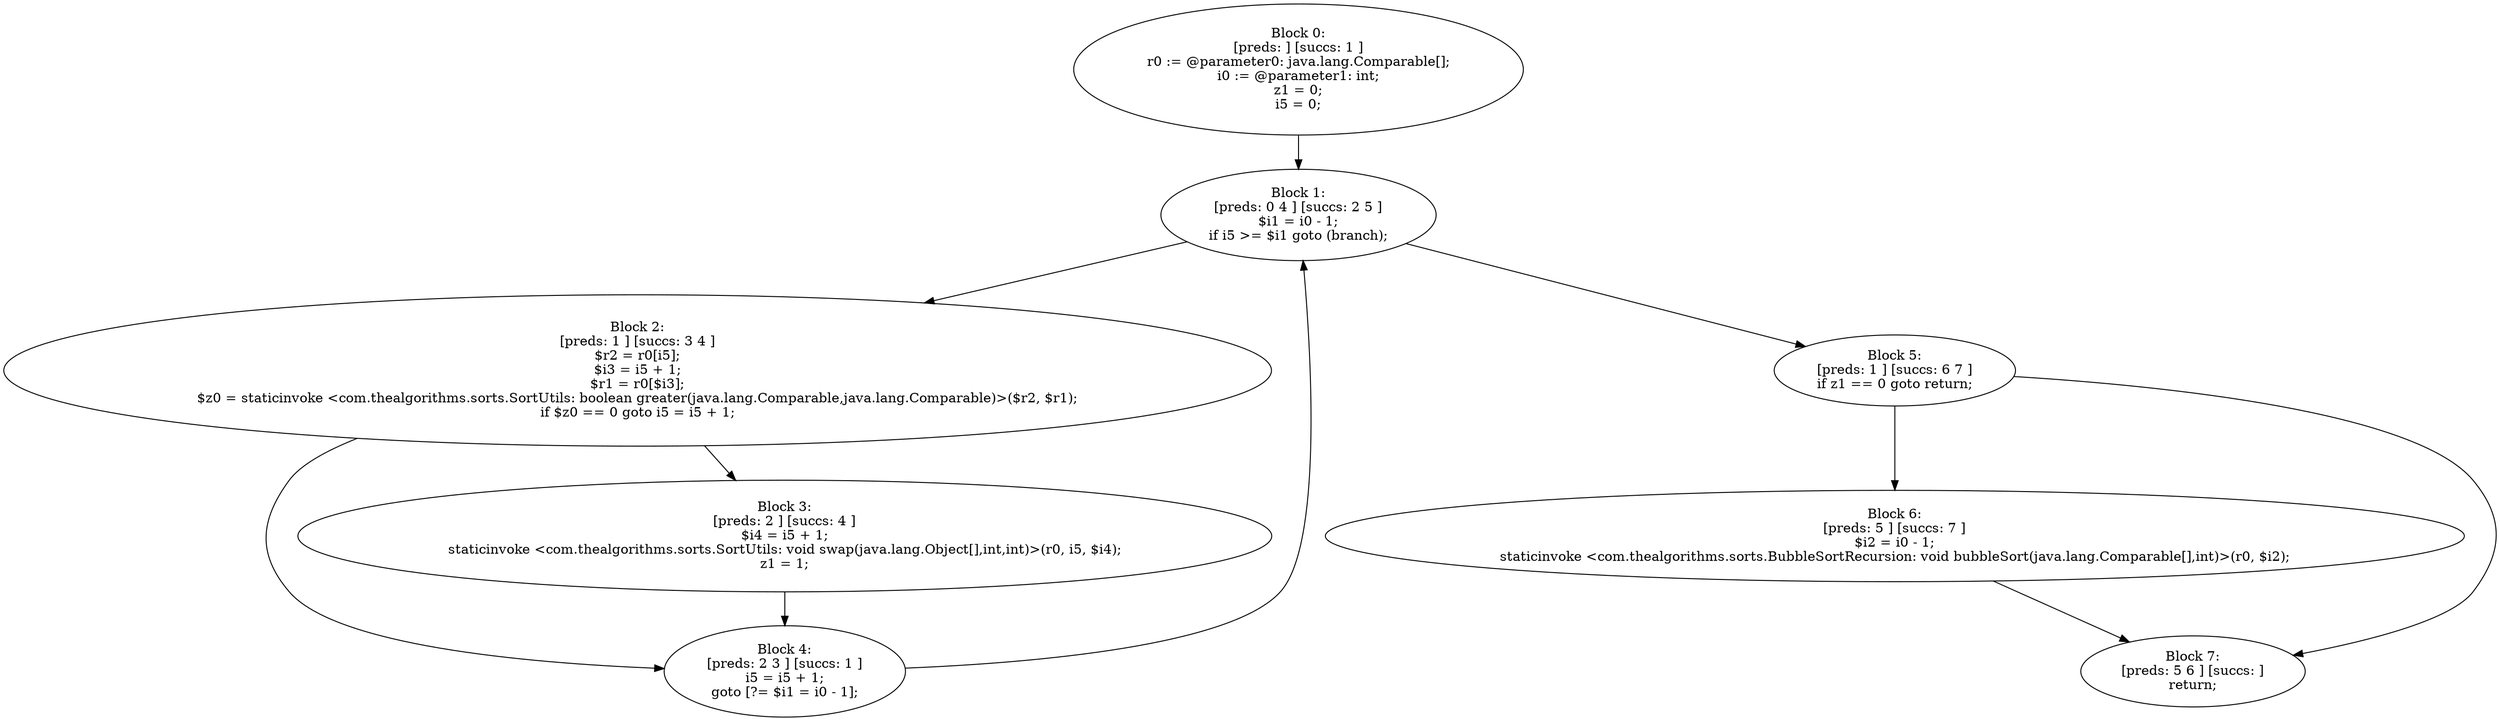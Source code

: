 digraph "unitGraph" {
    "Block 0:
[preds: ] [succs: 1 ]
r0 := @parameter0: java.lang.Comparable[];
i0 := @parameter1: int;
z1 = 0;
i5 = 0;
"
    "Block 1:
[preds: 0 4 ] [succs: 2 5 ]
$i1 = i0 - 1;
if i5 >= $i1 goto (branch);
"
    "Block 2:
[preds: 1 ] [succs: 3 4 ]
$r2 = r0[i5];
$i3 = i5 + 1;
$r1 = r0[$i3];
$z0 = staticinvoke <com.thealgorithms.sorts.SortUtils: boolean greater(java.lang.Comparable,java.lang.Comparable)>($r2, $r1);
if $z0 == 0 goto i5 = i5 + 1;
"
    "Block 3:
[preds: 2 ] [succs: 4 ]
$i4 = i5 + 1;
staticinvoke <com.thealgorithms.sorts.SortUtils: void swap(java.lang.Object[],int,int)>(r0, i5, $i4);
z1 = 1;
"
    "Block 4:
[preds: 2 3 ] [succs: 1 ]
i5 = i5 + 1;
goto [?= $i1 = i0 - 1];
"
    "Block 5:
[preds: 1 ] [succs: 6 7 ]
if z1 == 0 goto return;
"
    "Block 6:
[preds: 5 ] [succs: 7 ]
$i2 = i0 - 1;
staticinvoke <com.thealgorithms.sorts.BubbleSortRecursion: void bubbleSort(java.lang.Comparable[],int)>(r0, $i2);
"
    "Block 7:
[preds: 5 6 ] [succs: ]
return;
"
    "Block 0:
[preds: ] [succs: 1 ]
r0 := @parameter0: java.lang.Comparable[];
i0 := @parameter1: int;
z1 = 0;
i5 = 0;
"->"Block 1:
[preds: 0 4 ] [succs: 2 5 ]
$i1 = i0 - 1;
if i5 >= $i1 goto (branch);
";
    "Block 1:
[preds: 0 4 ] [succs: 2 5 ]
$i1 = i0 - 1;
if i5 >= $i1 goto (branch);
"->"Block 2:
[preds: 1 ] [succs: 3 4 ]
$r2 = r0[i5];
$i3 = i5 + 1;
$r1 = r0[$i3];
$z0 = staticinvoke <com.thealgorithms.sorts.SortUtils: boolean greater(java.lang.Comparable,java.lang.Comparable)>($r2, $r1);
if $z0 == 0 goto i5 = i5 + 1;
";
    "Block 1:
[preds: 0 4 ] [succs: 2 5 ]
$i1 = i0 - 1;
if i5 >= $i1 goto (branch);
"->"Block 5:
[preds: 1 ] [succs: 6 7 ]
if z1 == 0 goto return;
";
    "Block 2:
[preds: 1 ] [succs: 3 4 ]
$r2 = r0[i5];
$i3 = i5 + 1;
$r1 = r0[$i3];
$z0 = staticinvoke <com.thealgorithms.sorts.SortUtils: boolean greater(java.lang.Comparable,java.lang.Comparable)>($r2, $r1);
if $z0 == 0 goto i5 = i5 + 1;
"->"Block 3:
[preds: 2 ] [succs: 4 ]
$i4 = i5 + 1;
staticinvoke <com.thealgorithms.sorts.SortUtils: void swap(java.lang.Object[],int,int)>(r0, i5, $i4);
z1 = 1;
";
    "Block 2:
[preds: 1 ] [succs: 3 4 ]
$r2 = r0[i5];
$i3 = i5 + 1;
$r1 = r0[$i3];
$z0 = staticinvoke <com.thealgorithms.sorts.SortUtils: boolean greater(java.lang.Comparable,java.lang.Comparable)>($r2, $r1);
if $z0 == 0 goto i5 = i5 + 1;
"->"Block 4:
[preds: 2 3 ] [succs: 1 ]
i5 = i5 + 1;
goto [?= $i1 = i0 - 1];
";
    "Block 3:
[preds: 2 ] [succs: 4 ]
$i4 = i5 + 1;
staticinvoke <com.thealgorithms.sorts.SortUtils: void swap(java.lang.Object[],int,int)>(r0, i5, $i4);
z1 = 1;
"->"Block 4:
[preds: 2 3 ] [succs: 1 ]
i5 = i5 + 1;
goto [?= $i1 = i0 - 1];
";
    "Block 4:
[preds: 2 3 ] [succs: 1 ]
i5 = i5 + 1;
goto [?= $i1 = i0 - 1];
"->"Block 1:
[preds: 0 4 ] [succs: 2 5 ]
$i1 = i0 - 1;
if i5 >= $i1 goto (branch);
";
    "Block 5:
[preds: 1 ] [succs: 6 7 ]
if z1 == 0 goto return;
"->"Block 6:
[preds: 5 ] [succs: 7 ]
$i2 = i0 - 1;
staticinvoke <com.thealgorithms.sorts.BubbleSortRecursion: void bubbleSort(java.lang.Comparable[],int)>(r0, $i2);
";
    "Block 5:
[preds: 1 ] [succs: 6 7 ]
if z1 == 0 goto return;
"->"Block 7:
[preds: 5 6 ] [succs: ]
return;
";
    "Block 6:
[preds: 5 ] [succs: 7 ]
$i2 = i0 - 1;
staticinvoke <com.thealgorithms.sorts.BubbleSortRecursion: void bubbleSort(java.lang.Comparable[],int)>(r0, $i2);
"->"Block 7:
[preds: 5 6 ] [succs: ]
return;
";
}
